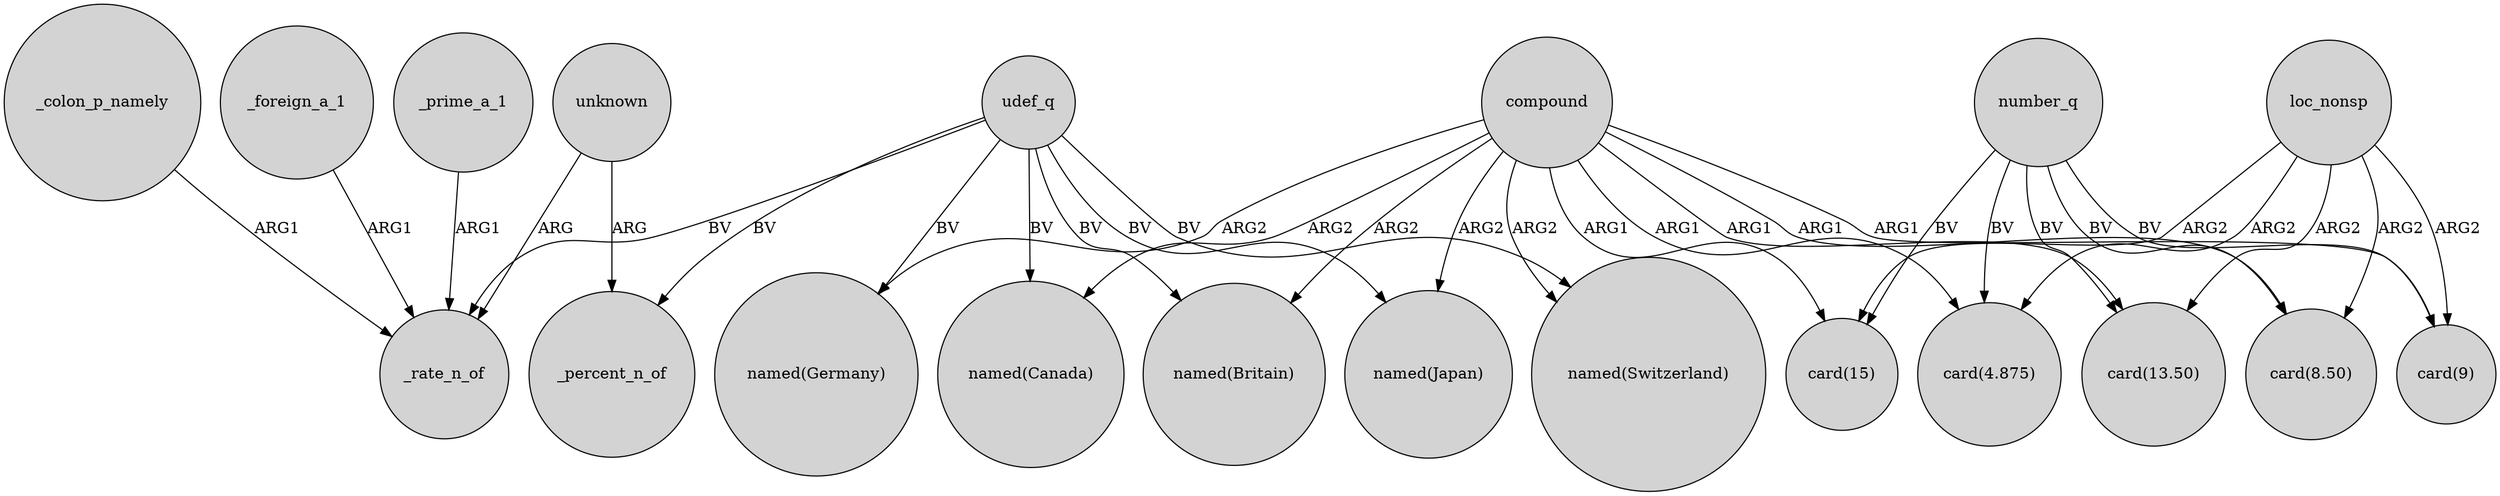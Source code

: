 digraph {
	node [shape=circle style=filled]
	loc_nonsp -> "card(4.875)" [label=ARG2]
	_colon_p_namely -> _rate_n_of [label=ARG1]
	number_q -> "card(4.875)" [label=BV]
	compound -> "named(Canada)" [label=ARG2]
	udef_q -> "named(Canada)" [label=BV]
	loc_nonsp -> "card(13.50)" [label=ARG2]
	udef_q -> _rate_n_of [label=BV]
	unknown -> _rate_n_of [label=ARG]
	compound -> "named(Switzerland)" [label=ARG2]
	compound -> "named(Japan)" [label=ARG2]
	udef_q -> "named(Britain)" [label=BV]
	compound -> "card(8.50)" [label=ARG1]
	loc_nonsp -> "card(15)" [label=ARG2]
	unknown -> _percent_n_of [label=ARG]
	compound -> "card(13.50)" [label=ARG1]
	compound -> "card(9)" [label=ARG1]
	udef_q -> "named(Japan)" [label=BV]
	udef_q -> "named(Switzerland)" [label=BV]
	number_q -> "card(9)" [label=BV]
	compound -> "named(Britain)" [label=ARG2]
	compound -> "card(15)" [label=ARG1]
	number_q -> "card(13.50)" [label=BV]
	number_q -> "card(15)" [label=BV]
	_foreign_a_1 -> _rate_n_of [label=ARG1]
	loc_nonsp -> "card(9)" [label=ARG2]
	udef_q -> _percent_n_of [label=BV]
	udef_q -> "named(Germany)" [label=BV]
	_prime_a_1 -> _rate_n_of [label=ARG1]
	compound -> "card(4.875)" [label=ARG1]
	number_q -> "card(8.50)" [label=BV]
	compound -> "named(Germany)" [label=ARG2]
	loc_nonsp -> "card(8.50)" [label=ARG2]
}
